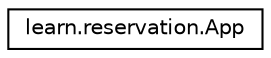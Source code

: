 digraph "Graphical Class Hierarchy"
{
 // LATEX_PDF_SIZE
  edge [fontname="Helvetica",fontsize="10",labelfontname="Helvetica",labelfontsize="10"];
  node [fontname="Helvetica",fontsize="10",shape=record];
  rankdir="LR";
  Node0 [label="learn.reservation.App",height=0.2,width=0.4,color="black", fillcolor="white", style="filled",URL="$classlearn_1_1reservation_1_1_app.html",tooltip=" "];
}
